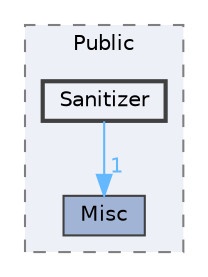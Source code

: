 digraph "Sanitizer"
{
 // INTERACTIVE_SVG=YES
 // LATEX_PDF_SIZE
  bgcolor="transparent";
  edge [fontname=Helvetica,fontsize=10,labelfontname=Helvetica,labelfontsize=10];
  node [fontname=Helvetica,fontsize=10,shape=box,height=0.2,width=0.4];
  compound=true
  subgraph clusterdir_ba49309ee78fabe0452662bc1a7ef37d {
    graph [ bgcolor="#edf0f7", pencolor="grey50", label="Public", fontname=Helvetica,fontsize=10 style="filled,dashed", URL="dir_ba49309ee78fabe0452662bc1a7ef37d.html",tooltip=""]
  dir_8d7b93d547498163f6da7ff79a1b5a4d [label="Misc", fillcolor="#a2b4d6", color="grey25", style="filled", URL="dir_8d7b93d547498163f6da7ff79a1b5a4d.html",tooltip=""];
  dir_530c73f33d193428a710649b34e04192 [label="Sanitizer", fillcolor="#edf0f7", color="grey25", style="filled,bold", URL="dir_530c73f33d193428a710649b34e04192.html",tooltip=""];
  }
  dir_530c73f33d193428a710649b34e04192->dir_8d7b93d547498163f6da7ff79a1b5a4d [headlabel="1", labeldistance=1.5 headhref="dir_000990_000649.html" href="dir_000990_000649.html" color="steelblue1" fontcolor="steelblue1"];
}
